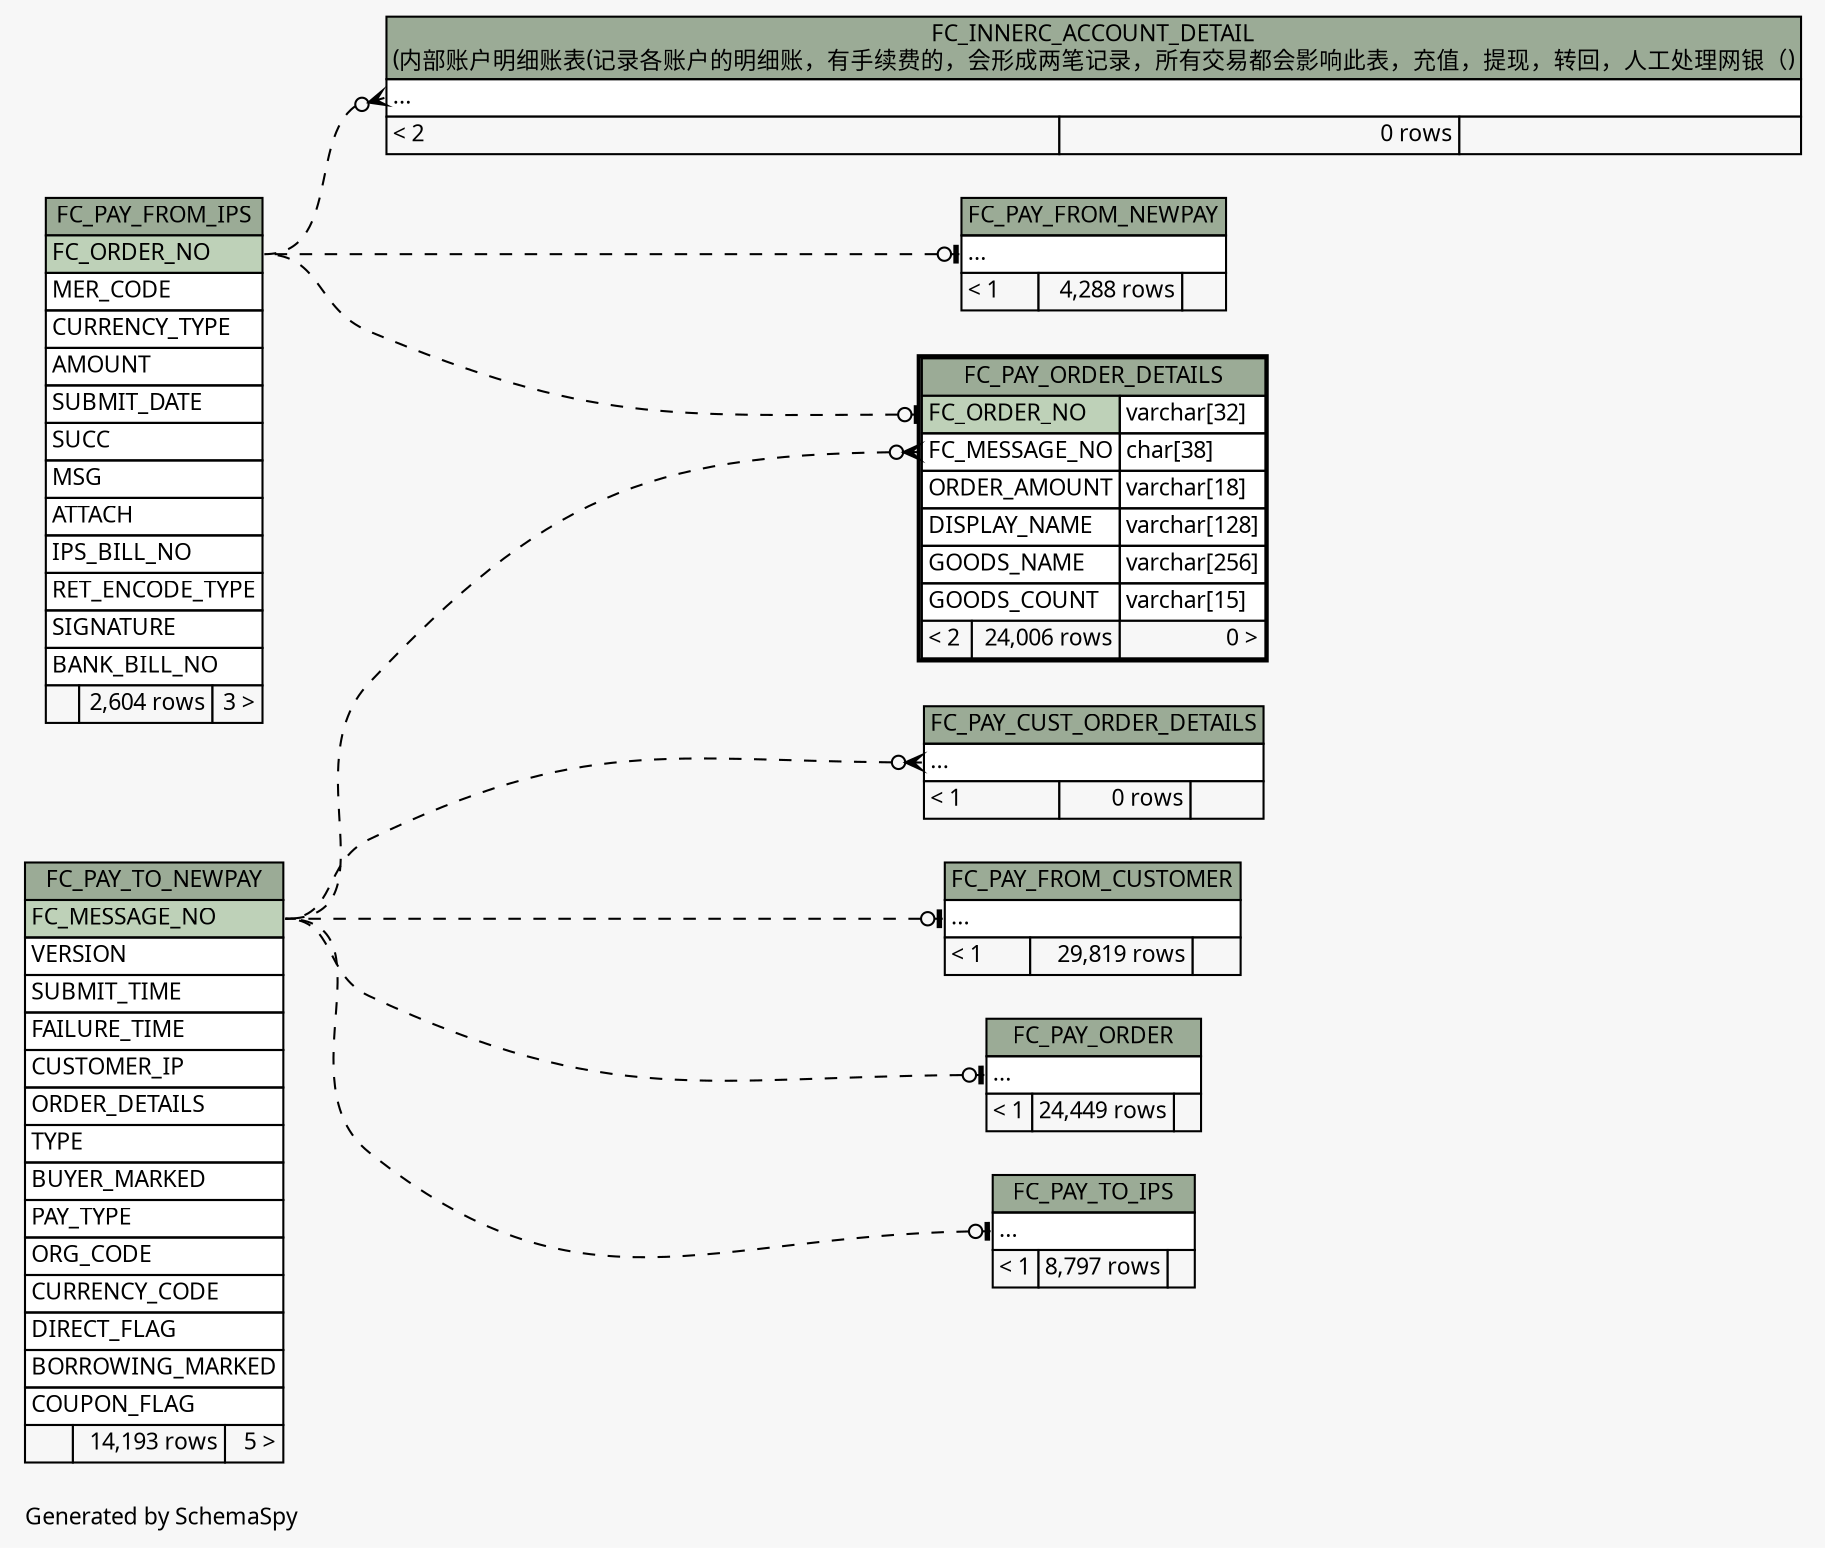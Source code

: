 // dot 2.26.0 on Linux 2.6.32-504.3.3.el6.x86_64
// SchemaSpy rev Unknown
digraph "impliedTwoDegreesRelationshipsDiagram" {
  graph [
    rankdir="RL"
    bgcolor="#f7f7f7"
    label="\nGenerated by SchemaSpy"
    labeljust="l"
    nodesep="0.18"
    ranksep="0.46"
    fontname="Microsoft YaHei"
    fontsize="11"
  ];
  node [
    fontname="Microsoft YaHei"
    fontsize="11"
    shape="plaintext"
  ];
  edge [
    arrowsize="0.8"
  ];
  "FC_INNERC_ACCOUNT_DETAIL":"elipses":w -> "FC_PAY_FROM_IPS":"FC_ORDER_NO":e [arrowhead=none dir=back arrowtail=crowodot style=dashed];
  "FC_PAY_CUST_ORDER_DETAILS":"elipses":w -> "FC_PAY_TO_NEWPAY":"FC_MESSAGE_NO":e [arrowhead=none dir=back arrowtail=crowodot style=dashed];
  "FC_PAY_FROM_CUSTOMER":"elipses":w -> "FC_PAY_TO_NEWPAY":"FC_MESSAGE_NO":e [arrowhead=none dir=back arrowtail=teeodot style=dashed];
  "FC_PAY_FROM_NEWPAY":"elipses":w -> "FC_PAY_FROM_IPS":"FC_ORDER_NO":e [arrowhead=none dir=back arrowtail=teeodot style=dashed];
  "FC_PAY_ORDER":"elipses":w -> "FC_PAY_TO_NEWPAY":"FC_MESSAGE_NO":e [arrowhead=none dir=back arrowtail=teeodot style=dashed];
  "FC_PAY_ORDER_DETAILS":"FC_MESSAGE_NO":w -> "FC_PAY_TO_NEWPAY":"FC_MESSAGE_NO":e [arrowhead=none dir=back arrowtail=crowodot style=dashed];
  "FC_PAY_ORDER_DETAILS":"FC_ORDER_NO":w -> "FC_PAY_FROM_IPS":"FC_ORDER_NO":e [arrowhead=none dir=back arrowtail=teeodot style=dashed];
  "FC_PAY_TO_IPS":"elipses":w -> "FC_PAY_TO_NEWPAY":"FC_MESSAGE_NO":e [arrowhead=none dir=back arrowtail=teeodot style=dashed];
  "FC_INNERC_ACCOUNT_DETAIL" [
    label=<
    <TABLE BORDER="0" CELLBORDER="1" CELLSPACING="0" BGCOLOR="#ffffff">
      <TR><TD COLSPAN="3" BGCOLOR="#9bab96" ALIGN="CENTER">FC_INNERC_ACCOUNT_DETAIL<br/>(内部账户明细账表(记录各账户的明细账，有手续费的，会形成两笔记录，所有交易都会影响此表，充值，提现，转回，人工处理网银（)</TD></TR>
      <TR><TD PORT="elipses" COLSPAN="3" ALIGN="LEFT">...</TD></TR>
      <TR><TD ALIGN="LEFT" BGCOLOR="#f7f7f7">&lt; 2</TD><TD ALIGN="RIGHT" BGCOLOR="#f7f7f7">0 rows</TD><TD ALIGN="RIGHT" BGCOLOR="#f7f7f7">  </TD></TR>
    </TABLE>>
    URL="FC_INNERC_ACCOUNT_DETAIL.html"
    tooltip="FC_INNERC_ACCOUNT_DETAIL"
  ];
  "FC_PAY_CUST_ORDER_DETAILS" [
    label=<
    <TABLE BORDER="0" CELLBORDER="1" CELLSPACING="0" BGCOLOR="#ffffff">
      <TR><TD COLSPAN="3" BGCOLOR="#9bab96" ALIGN="CENTER">FC_PAY_CUST_ORDER_DETAILS</TD></TR>
      <TR><TD PORT="elipses" COLSPAN="3" ALIGN="LEFT">...</TD></TR>
      <TR><TD ALIGN="LEFT" BGCOLOR="#f7f7f7">&lt; 1</TD><TD ALIGN="RIGHT" BGCOLOR="#f7f7f7">0 rows</TD><TD ALIGN="RIGHT" BGCOLOR="#f7f7f7">  </TD></TR>
    </TABLE>>
    URL="FC_PAY_CUST_ORDER_DETAILS.html"
    tooltip="FC_PAY_CUST_ORDER_DETAILS"
  ];
  "FC_PAY_FROM_CUSTOMER" [
    label=<
    <TABLE BORDER="0" CELLBORDER="1" CELLSPACING="0" BGCOLOR="#ffffff">
      <TR><TD COLSPAN="3" BGCOLOR="#9bab96" ALIGN="CENTER">FC_PAY_FROM_CUSTOMER</TD></TR>
      <TR><TD PORT="elipses" COLSPAN="3" ALIGN="LEFT">...</TD></TR>
      <TR><TD ALIGN="LEFT" BGCOLOR="#f7f7f7">&lt; 1</TD><TD ALIGN="RIGHT" BGCOLOR="#f7f7f7">29,819 rows</TD><TD ALIGN="RIGHT" BGCOLOR="#f7f7f7">  </TD></TR>
    </TABLE>>
    URL="FC_PAY_FROM_CUSTOMER.html"
    tooltip="FC_PAY_FROM_CUSTOMER"
  ];
  "FC_PAY_FROM_IPS" [
    label=<
    <TABLE BORDER="0" CELLBORDER="1" CELLSPACING="0" BGCOLOR="#ffffff">
      <TR><TD COLSPAN="3" BGCOLOR="#9bab96" ALIGN="CENTER">FC_PAY_FROM_IPS</TD></TR>
      <TR><TD PORT="FC_ORDER_NO" COLSPAN="3" BGCOLOR="#bed1b8" ALIGN="LEFT">FC_ORDER_NO</TD></TR>
      <TR><TD PORT="MER_CODE" COLSPAN="3" ALIGN="LEFT">MER_CODE</TD></TR>
      <TR><TD PORT="CURRENCY_TYPE" COLSPAN="3" ALIGN="LEFT">CURRENCY_TYPE</TD></TR>
      <TR><TD PORT="AMOUNT" COLSPAN="3" ALIGN="LEFT">AMOUNT</TD></TR>
      <TR><TD PORT="SUBMIT_DATE" COLSPAN="3" ALIGN="LEFT">SUBMIT_DATE</TD></TR>
      <TR><TD PORT="SUCC" COLSPAN="3" ALIGN="LEFT">SUCC</TD></TR>
      <TR><TD PORT="MSG" COLSPAN="3" ALIGN="LEFT">MSG</TD></TR>
      <TR><TD PORT="ATTACH" COLSPAN="3" ALIGN="LEFT">ATTACH</TD></TR>
      <TR><TD PORT="IPS_BILL_NO" COLSPAN="3" ALIGN="LEFT">IPS_BILL_NO</TD></TR>
      <TR><TD PORT="RET_ENCODE_TYPE" COLSPAN="3" ALIGN="LEFT">RET_ENCODE_TYPE</TD></TR>
      <TR><TD PORT="SIGNATURE" COLSPAN="3" ALIGN="LEFT">SIGNATURE</TD></TR>
      <TR><TD PORT="BANK_BILL_NO" COLSPAN="3" ALIGN="LEFT">BANK_BILL_NO</TD></TR>
      <TR><TD ALIGN="LEFT" BGCOLOR="#f7f7f7">  </TD><TD ALIGN="RIGHT" BGCOLOR="#f7f7f7">2,604 rows</TD><TD ALIGN="RIGHT" BGCOLOR="#f7f7f7">3 &gt;</TD></TR>
    </TABLE>>
    URL="FC_PAY_FROM_IPS.html"
    tooltip="FC_PAY_FROM_IPS"
  ];
  "FC_PAY_FROM_NEWPAY" [
    label=<
    <TABLE BORDER="0" CELLBORDER="1" CELLSPACING="0" BGCOLOR="#ffffff">
      <TR><TD COLSPAN="3" BGCOLOR="#9bab96" ALIGN="CENTER">FC_PAY_FROM_NEWPAY</TD></TR>
      <TR><TD PORT="elipses" COLSPAN="3" ALIGN="LEFT">...</TD></TR>
      <TR><TD ALIGN="LEFT" BGCOLOR="#f7f7f7">&lt; 1</TD><TD ALIGN="RIGHT" BGCOLOR="#f7f7f7">4,288 rows</TD><TD ALIGN="RIGHT" BGCOLOR="#f7f7f7">  </TD></TR>
    </TABLE>>
    URL="FC_PAY_FROM_NEWPAY.html"
    tooltip="FC_PAY_FROM_NEWPAY"
  ];
  "FC_PAY_ORDER" [
    label=<
    <TABLE BORDER="0" CELLBORDER="1" CELLSPACING="0" BGCOLOR="#ffffff">
      <TR><TD COLSPAN="3" BGCOLOR="#9bab96" ALIGN="CENTER">FC_PAY_ORDER</TD></TR>
      <TR><TD PORT="elipses" COLSPAN="3" ALIGN="LEFT">...</TD></TR>
      <TR><TD ALIGN="LEFT" BGCOLOR="#f7f7f7">&lt; 1</TD><TD ALIGN="RIGHT" BGCOLOR="#f7f7f7">24,449 rows</TD><TD ALIGN="RIGHT" BGCOLOR="#f7f7f7">  </TD></TR>
    </TABLE>>
    URL="FC_PAY_ORDER.html"
    tooltip="FC_PAY_ORDER"
  ];
  "FC_PAY_ORDER_DETAILS" [
    label=<
    <TABLE BORDER="2" CELLBORDER="1" CELLSPACING="0" BGCOLOR="#ffffff">
      <TR><TD COLSPAN="3" BGCOLOR="#9bab96" ALIGN="CENTER">FC_PAY_ORDER_DETAILS</TD></TR>
      <TR><TD PORT="FC_ORDER_NO" COLSPAN="2" BGCOLOR="#bed1b8" ALIGN="LEFT">FC_ORDER_NO</TD><TD PORT="FC_ORDER_NO.type" ALIGN="LEFT">varchar[32]</TD></TR>
      <TR><TD PORT="FC_MESSAGE_NO" COLSPAN="2" ALIGN="LEFT">FC_MESSAGE_NO</TD><TD PORT="FC_MESSAGE_NO.type" ALIGN="LEFT">char[38]</TD></TR>
      <TR><TD PORT="ORDER_AMOUNT" COLSPAN="2" ALIGN="LEFT">ORDER_AMOUNT</TD><TD PORT="ORDER_AMOUNT.type" ALIGN="LEFT">varchar[18]</TD></TR>
      <TR><TD PORT="DISPLAY_NAME" COLSPAN="2" ALIGN="LEFT">DISPLAY_NAME</TD><TD PORT="DISPLAY_NAME.type" ALIGN="LEFT">varchar[128]</TD></TR>
      <TR><TD PORT="GOODS_NAME" COLSPAN="2" ALIGN="LEFT">GOODS_NAME</TD><TD PORT="GOODS_NAME.type" ALIGN="LEFT">varchar[256]</TD></TR>
      <TR><TD PORT="GOODS_COUNT" COLSPAN="2" ALIGN="LEFT">GOODS_COUNT</TD><TD PORT="GOODS_COUNT.type" ALIGN="LEFT">varchar[15]</TD></TR>
      <TR><TD ALIGN="LEFT" BGCOLOR="#f7f7f7">&lt; 2</TD><TD ALIGN="RIGHT" BGCOLOR="#f7f7f7">24,006 rows</TD><TD ALIGN="RIGHT" BGCOLOR="#f7f7f7">0 &gt;</TD></TR>
    </TABLE>>
    URL="FC_PAY_ORDER_DETAILS.html"
    tooltip="FC_PAY_ORDER_DETAILS"
  ];
  "FC_PAY_TO_IPS" [
    label=<
    <TABLE BORDER="0" CELLBORDER="1" CELLSPACING="0" BGCOLOR="#ffffff">
      <TR><TD COLSPAN="3" BGCOLOR="#9bab96" ALIGN="CENTER">FC_PAY_TO_IPS</TD></TR>
      <TR><TD PORT="elipses" COLSPAN="3" ALIGN="LEFT">...</TD></TR>
      <TR><TD ALIGN="LEFT" BGCOLOR="#f7f7f7">&lt; 1</TD><TD ALIGN="RIGHT" BGCOLOR="#f7f7f7">8,797 rows</TD><TD ALIGN="RIGHT" BGCOLOR="#f7f7f7">  </TD></TR>
    </TABLE>>
    URL="FC_PAY_TO_IPS.html"
    tooltip="FC_PAY_TO_IPS"
  ];
  "FC_PAY_TO_NEWPAY" [
    label=<
    <TABLE BORDER="0" CELLBORDER="1" CELLSPACING="0" BGCOLOR="#ffffff">
      <TR><TD COLSPAN="3" BGCOLOR="#9bab96" ALIGN="CENTER">FC_PAY_TO_NEWPAY</TD></TR>
      <TR><TD PORT="FC_MESSAGE_NO" COLSPAN="3" BGCOLOR="#bed1b8" ALIGN="LEFT">FC_MESSAGE_NO</TD></TR>
      <TR><TD PORT="VERSION" COLSPAN="3" ALIGN="LEFT">VERSION</TD></TR>
      <TR><TD PORT="SUBMIT_TIME" COLSPAN="3" ALIGN="LEFT">SUBMIT_TIME</TD></TR>
      <TR><TD PORT="FAILURE_TIME" COLSPAN="3" ALIGN="LEFT">FAILURE_TIME</TD></TR>
      <TR><TD PORT="CUSTOMER_IP" COLSPAN="3" ALIGN="LEFT">CUSTOMER_IP</TD></TR>
      <TR><TD PORT="ORDER_DETAILS" COLSPAN="3" ALIGN="LEFT">ORDER_DETAILS</TD></TR>
      <TR><TD PORT="TYPE" COLSPAN="3" ALIGN="LEFT">TYPE</TD></TR>
      <TR><TD PORT="BUYER_MARKED" COLSPAN="3" ALIGN="LEFT">BUYER_MARKED</TD></TR>
      <TR><TD PORT="PAY_TYPE" COLSPAN="3" ALIGN="LEFT">PAY_TYPE</TD></TR>
      <TR><TD PORT="ORG_CODE" COLSPAN="3" ALIGN="LEFT">ORG_CODE</TD></TR>
      <TR><TD PORT="CURRENCY_CODE" COLSPAN="3" ALIGN="LEFT">CURRENCY_CODE</TD></TR>
      <TR><TD PORT="DIRECT_FLAG" COLSPAN="3" ALIGN="LEFT">DIRECT_FLAG</TD></TR>
      <TR><TD PORT="BORROWING_MARKED" COLSPAN="3" ALIGN="LEFT">BORROWING_MARKED</TD></TR>
      <TR><TD PORT="COUPON_FLAG" COLSPAN="3" ALIGN="LEFT">COUPON_FLAG</TD></TR>
      <TR><TD ALIGN="LEFT" BGCOLOR="#f7f7f7">  </TD><TD ALIGN="RIGHT" BGCOLOR="#f7f7f7">14,193 rows</TD><TD ALIGN="RIGHT" BGCOLOR="#f7f7f7">5 &gt;</TD></TR>
    </TABLE>>
    URL="FC_PAY_TO_NEWPAY.html"
    tooltip="FC_PAY_TO_NEWPAY"
  ];
}
